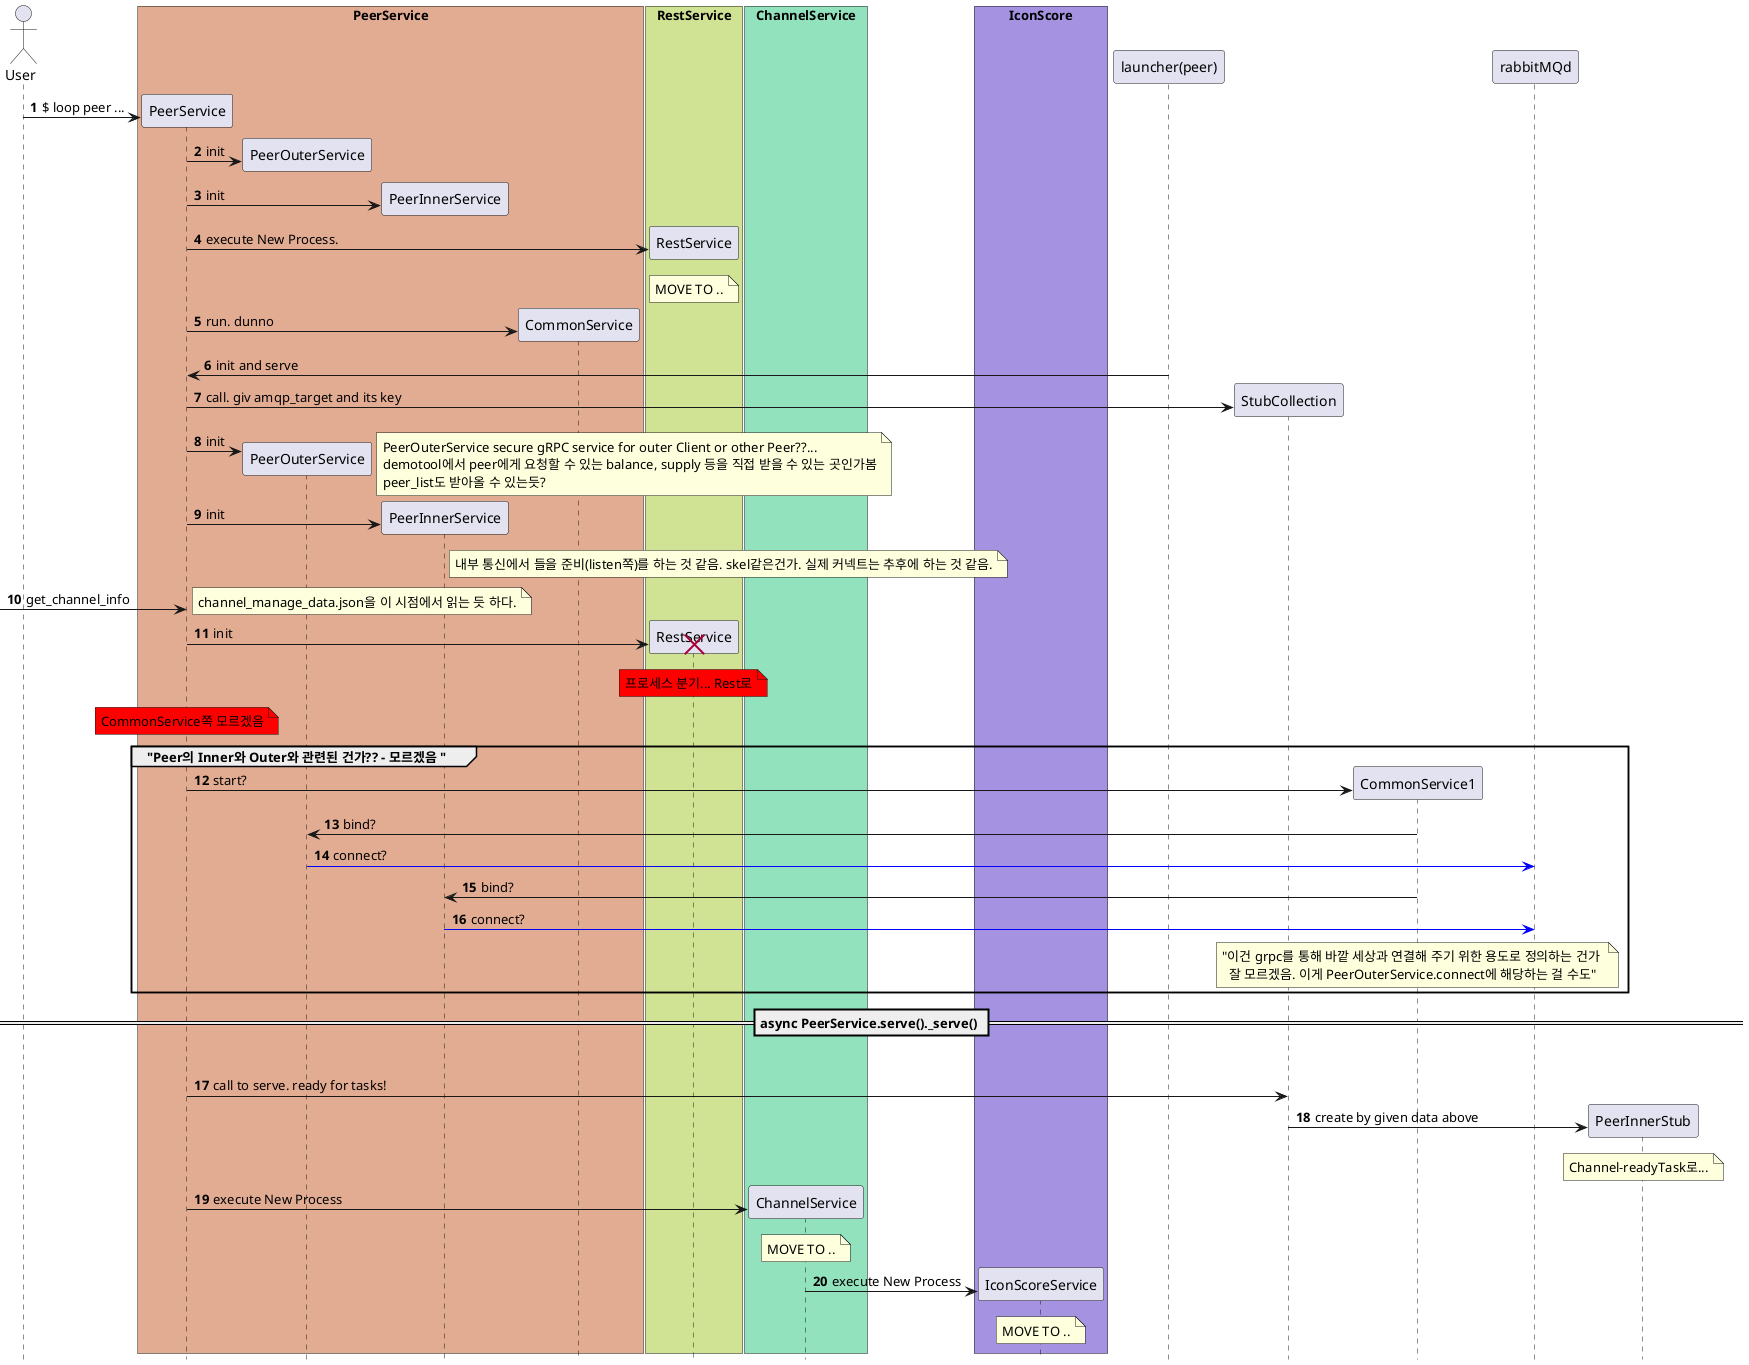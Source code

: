 @startuml
hide footbox
autonumber 

actor User

box "PeerService" #e2ac93
    participant PeerService
    participant PeerOuterService
    participant PeerInnerService
    participant CommonService
end box

box "RestService" #d0e293
    participant RestService 
end box

box "ChannelService" #93e2be
    participant ChannelService 
end box

box "IconScore" #a593e2
    participant IconScoreService
end box

create PeerService
User -> PeerService: $ loop peer ...

' PeerOuterService: connection with other peers.. by gRPC.
create PeerOuterService
PeerService -> PeerOuterService: init
' PeerInnerService: connection with whom?.. by rabbitMQ 
create PeerInnerService
PeerService -> PeerInnerService: init
' Rest. Listens to world requests.
create RestService 
PeerService -> RestService: execute New Process.
note over RestService: MOVE TO .. 
' CommonService: relayer between Peer and RS?..
create CommonService
PeerService -> CommonService: run. dunno
' 
' some bindings here by making stubs:
'   - PeerInnerStub: 
'   - ChannelInnerStub
'   - ChannelTxReceiverInnerStub
'   - IconScoreInnerStub
' then, Connect itself to rabbitMQ, waiting to actions of others..?
'
' ----------------------------------------------------------------


"launcher(peer)" -> PeerService: init and serve
create StubCollection
PeerService -> StubCollection: call. giv amqp_target and its key

create PeerOuterService
PeerService -> PeerOuterService: init
note right
    PeerOuterService secure gRPC service for outer Client or other Peer??...
    demotool에서 peer에게 요청할 수 있는 balance, supply 등을 직접 받을 수 있는 곳인가봄
    peer_list도 받아올 수 있는듯?
end note
create PeerInnerService
PeerService -> PeerInnerService: init
note right PeerInnerService: 내부 통신에서 들을 준비(listen쪽)를 하는 것 같음. skel같은건가. 실제 커넥트는 추후에 하는 것 같음.
-> PeerService: get_channel_info
note left
    channel_manage_data.json을 이 시점에서 읽는 듯 하다.
end note

' Rest 실행
create RestService
PeerService -> RestService: init
note over RestService #red: 프로세스 분기... Rest로
destroy RestService

note over PeerService #red: CommonService쪽 모르겠음
group "Peer의 Inner와 Outer와 관련된 건가?? - 모르겠음 "
    create CommonService1
    PeerService -> CommonService1: start?
    CommonService1 -> PeerOuterService: bind?
    PeerOuterService -[#blue]> rabbitMQd: connect?
    CommonService1 -> PeerInnerService: bind?
    PeerInnerService -[#blue]> rabbitMQd: connect?
    note over CommonService1: "이건 grpc를 통해 바깥 세상과 연결해 주기 위한 용도로 정의하는 건가 \n  잘 모르겠음. 이게 PeerOuterService.connect에 해당하는 걸 수도"
end

== async PeerService.serve()._serve() ==
group PeerService.ready_tasks
    PeerService -> StubCollection: call to serve. ready for tasks!
    create PeerInnerStub
    StubCollection -> PeerInnerStub : create by given data above
    note over PeerInnerStub: Channel-readyTask로...

' --------------------

create ChannelService
PeerService -> ChannelService: execute New Process
note over ChannelService: MOVE TO ..
create IconScoreService 
ChannelService -> IconScoreService: execute New Process
note over IconScoreService: MOVE TO ..


@enduml
